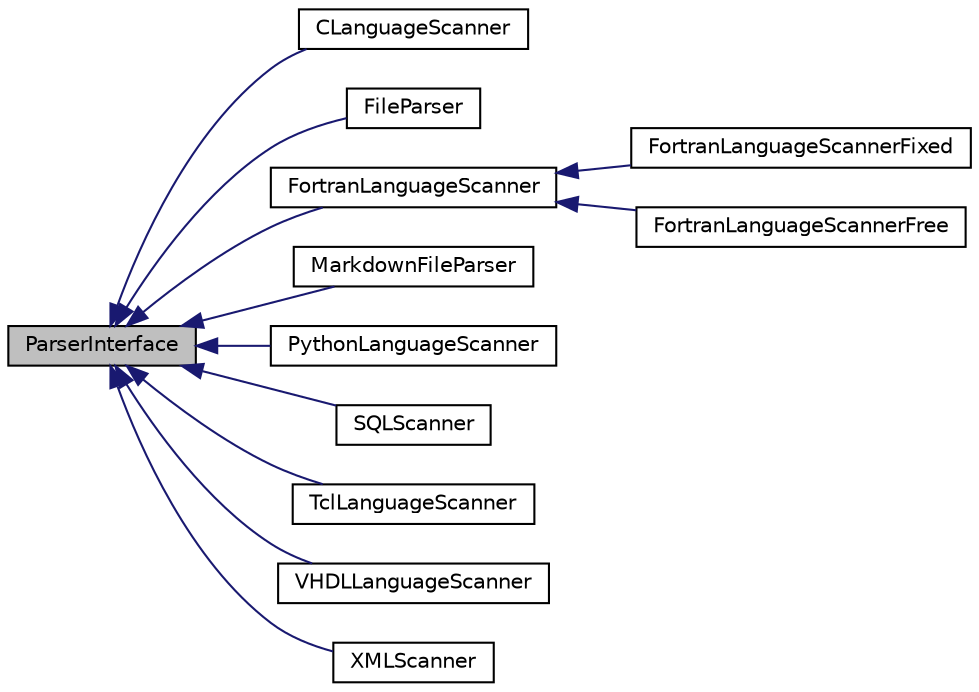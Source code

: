 digraph "ParserInterface"
{
 // INTERACTIVE_SVG=YES
  edge [fontname="Helvetica",fontsize="10",labelfontname="Helvetica",labelfontsize="10"];
  node [fontname="Helvetica",fontsize="10",shape=record];
  rankdir="LR";
  Node0 [label="ParserInterface",height=0.2,width=0.4,color="black", fillcolor="grey75", style="filled", fontcolor="black"];
  Node0 -> Node1 [dir="back",color="midnightblue",fontsize="10",style="solid",fontname="Helvetica"];
  Node1 [label="CLanguageScanner",height=0.2,width=0.4,color="black", fillcolor="white", style="filled",URL="$d0/d32/class_c_language_scanner.html",tooltip="C-like language parser using state-based lexical scanning. "];
  Node0 -> Node2 [dir="back",color="midnightblue",fontsize="10",style="solid",fontname="Helvetica"];
  Node2 [label="FileParser",height=0.2,width=0.4,color="black", fillcolor="white", style="filled",URL="$df/d79/class_file_parser.html",tooltip="General file parser. "];
  Node0 -> Node3 [dir="back",color="midnightblue",fontsize="10",style="solid",fontname="Helvetica"];
  Node3 [label="FortranLanguageScanner",height=0.2,width=0.4,color="black", fillcolor="white", style="filled",URL="$df/de4/class_fortran_language_scanner.html",tooltip="Fortran language parser using state-based lexical scanning. "];
  Node3 -> Node4 [dir="back",color="midnightblue",fontsize="10",style="solid",fontname="Helvetica"];
  Node4 [label="FortranLanguageScannerFixed",height=0.2,width=0.4,color="black", fillcolor="white", style="filled",URL="$dc/df2/class_fortran_language_scanner_fixed.html"];
  Node3 -> Node5 [dir="back",color="midnightblue",fontsize="10",style="solid",fontname="Helvetica"];
  Node5 [label="FortranLanguageScannerFree",height=0.2,width=0.4,color="black", fillcolor="white", style="filled",URL="$d0/dbb/class_fortran_language_scanner_free.html"];
  Node0 -> Node6 [dir="back",color="midnightblue",fontsize="10",style="solid",fontname="Helvetica"];
  Node6 [label="MarkdownFileParser",height=0.2,width=0.4,color="black", fillcolor="white", style="filled",URL="$d9/d8f/class_markdown_file_parser.html"];
  Node0 -> Node7 [dir="back",color="midnightblue",fontsize="10",style="solid",fontname="Helvetica"];
  Node7 [label="PythonLanguageScanner",height=0.2,width=0.4,color="black", fillcolor="white", style="filled",URL="$de/d7e/class_python_language_scanner.html",tooltip="Python Language parser using state-based lexical scanning. "];
  Node0 -> Node8 [dir="back",color="midnightblue",fontsize="10",style="solid",fontname="Helvetica"];
  Node8 [label="SQLScanner",height=0.2,width=0.4,color="black", fillcolor="white", style="filled",URL="$db/d09/class_s_q_l_scanner.html",tooltip="SQL scanner. "];
  Node0 -> Node9 [dir="back",color="midnightblue",fontsize="10",style="solid",fontname="Helvetica"];
  Node9 [label="TclLanguageScanner",height=0.2,width=0.4,color="black", fillcolor="white", style="filled",URL="$da/de4/class_tcl_language_scanner.html",tooltip="Tcl language parser using state-based lexical scanning. "];
  Node0 -> Node10 [dir="back",color="midnightblue",fontsize="10",style="solid",fontname="Helvetica"];
  Node10 [label="VHDLLanguageScanner",height=0.2,width=0.4,color="black", fillcolor="white", style="filled",URL="$df/def/class_v_h_d_l_language_scanner.html",tooltip="VHDL parser using state-based lexical scanning. "];
  Node0 -> Node11 [dir="back",color="midnightblue",fontsize="10",style="solid",fontname="Helvetica"];
  Node11 [label="XMLScanner",height=0.2,width=0.4,color="black", fillcolor="white", style="filled",URL="$da/d4e/class_x_m_l_scanner.html",tooltip="XML scanner. "];
}
